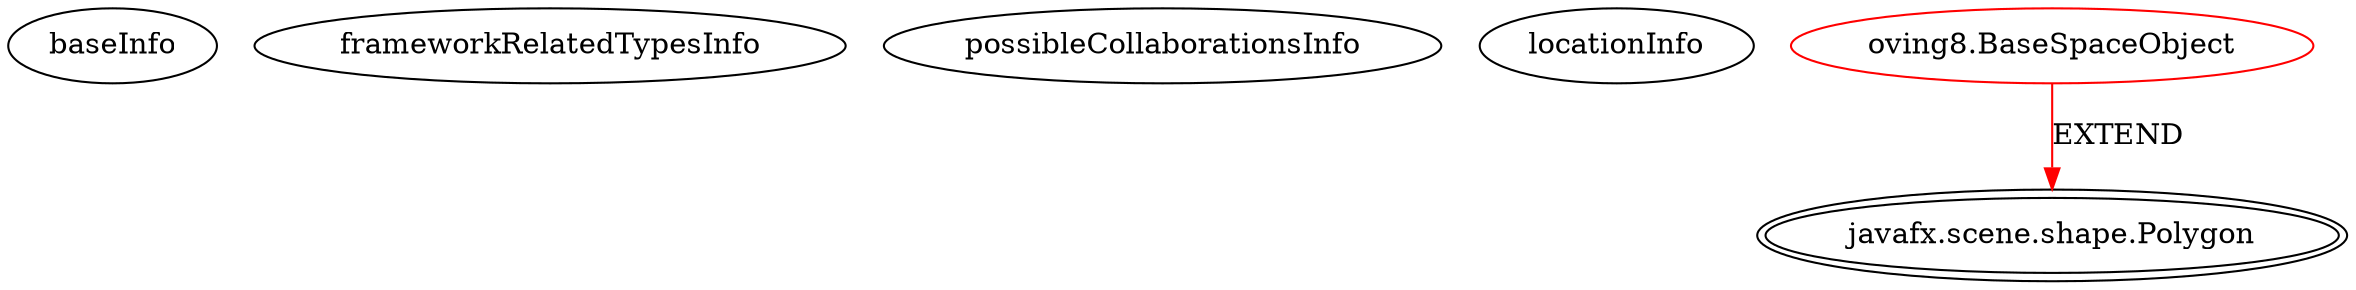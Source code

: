 digraph {
baseInfo[graphId=1982,category="extension_graph",isAnonymous=false,possibleRelation=false]
frameworkRelatedTypesInfo[0="javafx.scene.shape.Polygon"]
possibleCollaborationsInfo[]
locationInfo[projectName="aydex-TDT4100",filePath="/aydex-TDT4100/TDT4100-master/src/oving8/BaseSpaceObject.java",contextSignature="BaseSpaceObject",graphId="1982"]
0[label="oving8.BaseSpaceObject",vertexType="ROOT_CLIENT_CLASS_DECLARATION",isFrameworkType=false,color=red]
1[label="javafx.scene.shape.Polygon",vertexType="FRAMEWORK_CLASS_TYPE",isFrameworkType=true,peripheries=2]
0->1[label="EXTEND",color=red]
}
